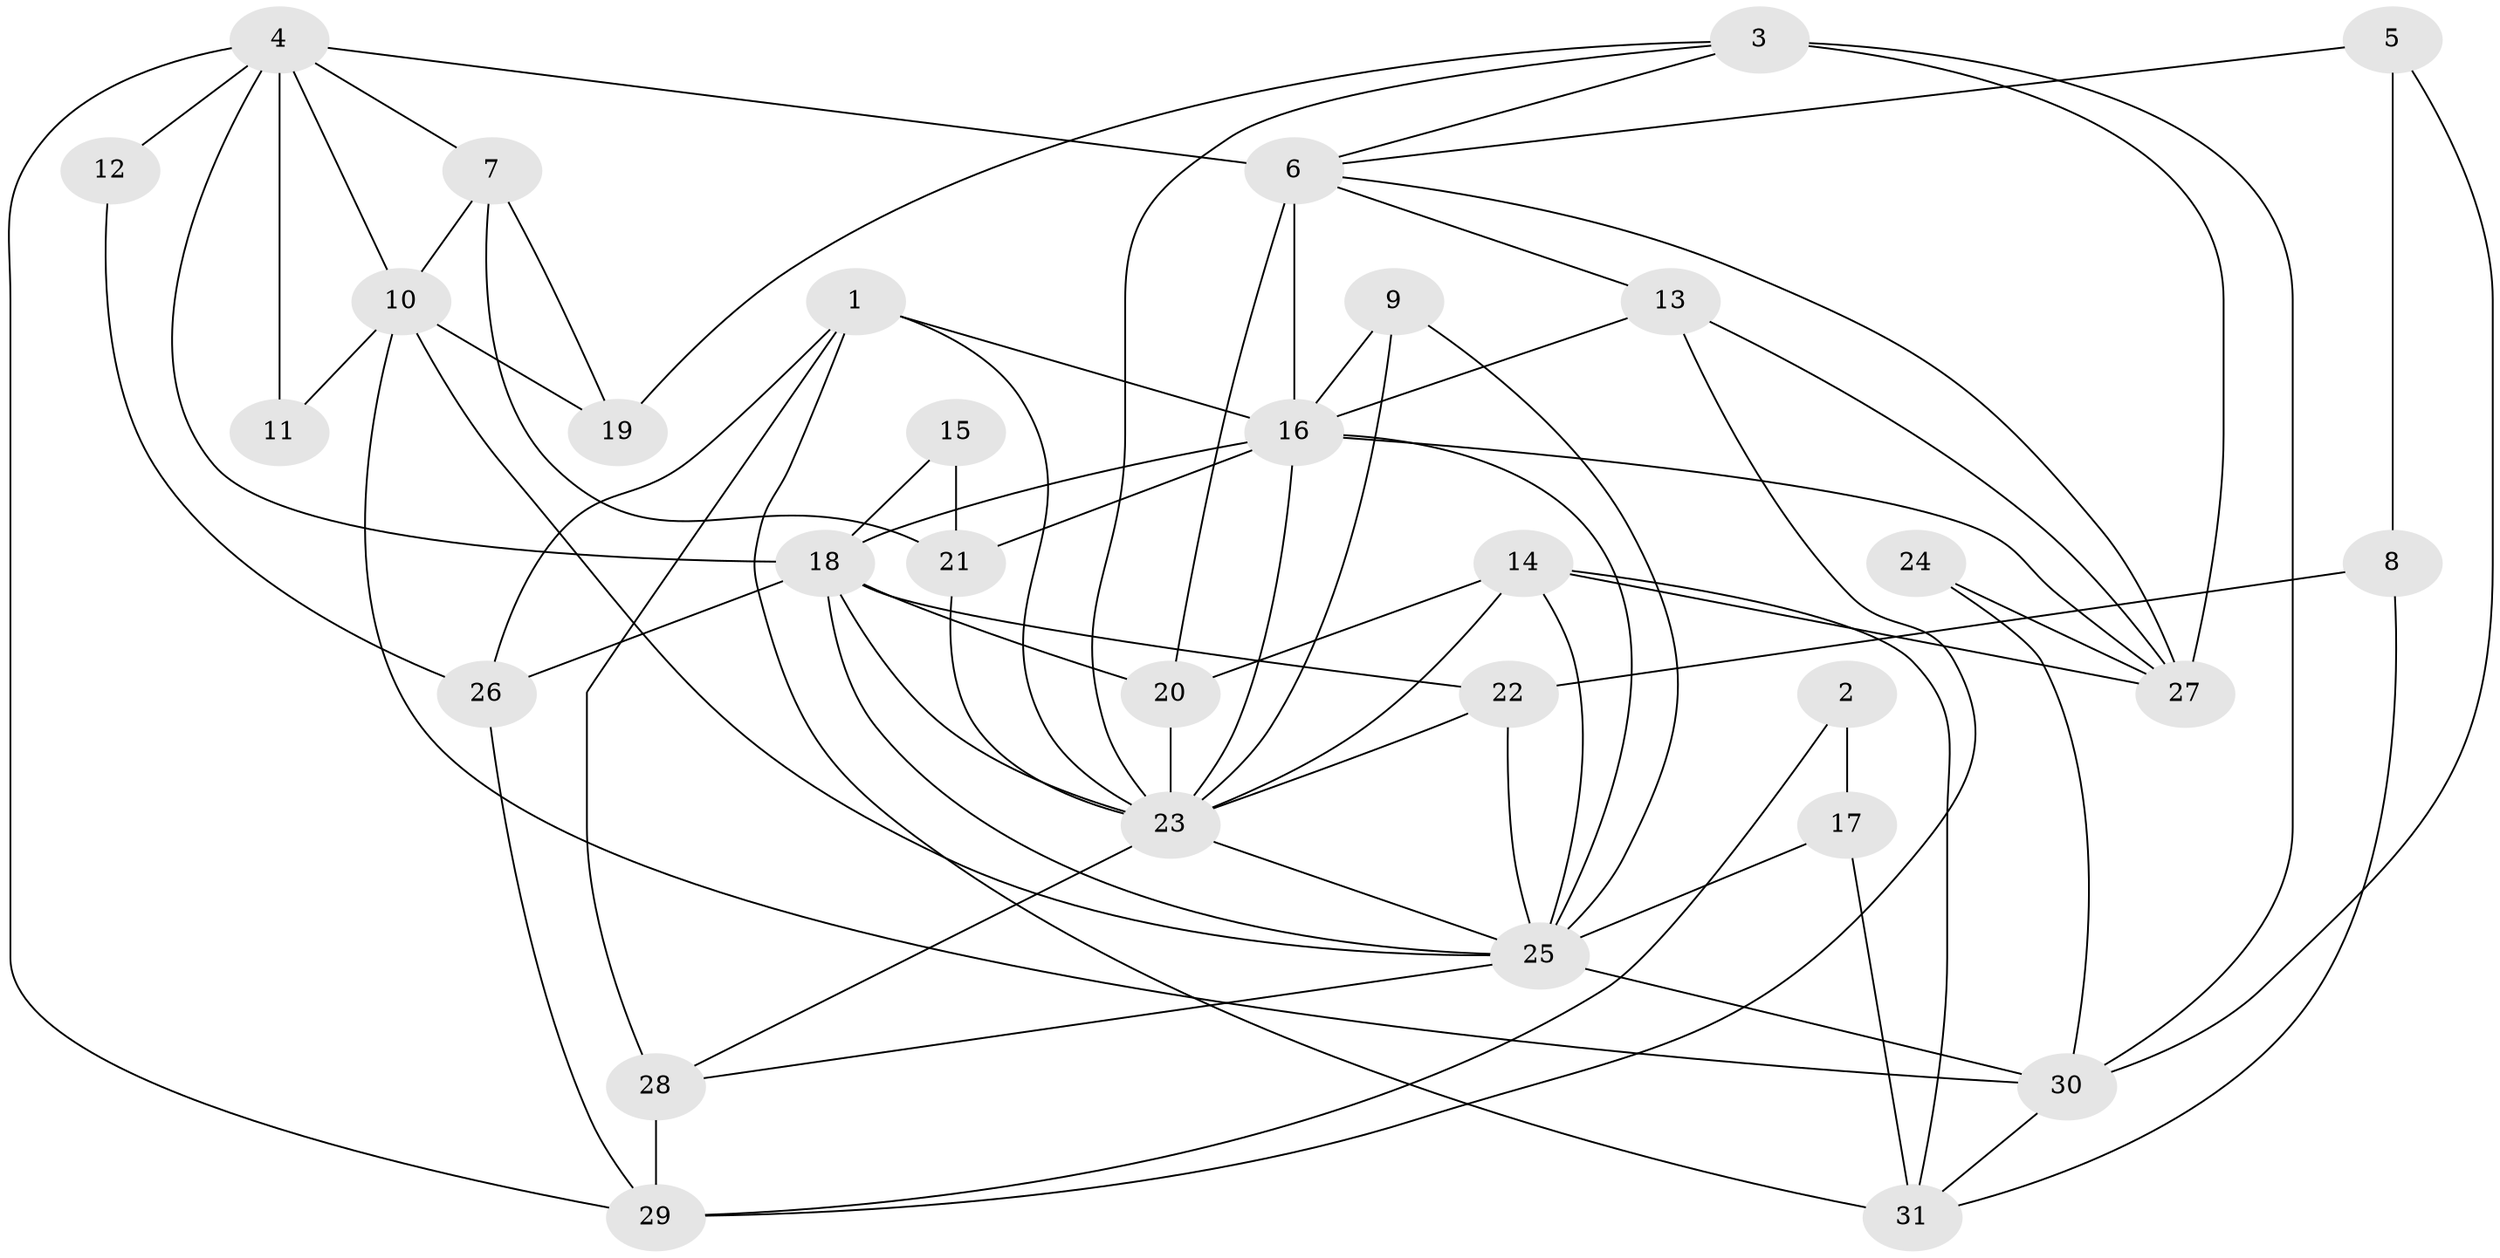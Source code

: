 // original degree distribution, {5: 0.14516129032258066, 6: 0.16129032258064516, 3: 0.16129032258064516, 4: 0.3225806451612903, 2: 0.1935483870967742, 9: 0.016129032258064516}
// Generated by graph-tools (version 1.1) at 2025/02/03/09/25 03:02:14]
// undirected, 31 vertices, 74 edges
graph export_dot {
graph [start="1"]
  node [color=gray90,style=filled];
  1;
  2;
  3;
  4;
  5;
  6;
  7;
  8;
  9;
  10;
  11;
  12;
  13;
  14;
  15;
  16;
  17;
  18;
  19;
  20;
  21;
  22;
  23;
  24;
  25;
  26;
  27;
  28;
  29;
  30;
  31;
  1 -- 16 [weight=1.0];
  1 -- 23 [weight=1.0];
  1 -- 26 [weight=1.0];
  1 -- 28 [weight=1.0];
  1 -- 31 [weight=1.0];
  2 -- 17 [weight=1.0];
  2 -- 29 [weight=1.0];
  3 -- 6 [weight=1.0];
  3 -- 19 [weight=1.0];
  3 -- 23 [weight=1.0];
  3 -- 27 [weight=2.0];
  3 -- 30 [weight=1.0];
  4 -- 6 [weight=2.0];
  4 -- 7 [weight=1.0];
  4 -- 10 [weight=1.0];
  4 -- 11 [weight=2.0];
  4 -- 12 [weight=1.0];
  4 -- 18 [weight=1.0];
  4 -- 29 [weight=1.0];
  5 -- 6 [weight=1.0];
  5 -- 8 [weight=1.0];
  5 -- 30 [weight=1.0];
  6 -- 13 [weight=1.0];
  6 -- 16 [weight=2.0];
  6 -- 20 [weight=1.0];
  6 -- 27 [weight=1.0];
  7 -- 10 [weight=1.0];
  7 -- 19 [weight=1.0];
  7 -- 21 [weight=1.0];
  8 -- 22 [weight=1.0];
  8 -- 31 [weight=1.0];
  9 -- 16 [weight=2.0];
  9 -- 23 [weight=1.0];
  9 -- 25 [weight=2.0];
  10 -- 11 [weight=1.0];
  10 -- 19 [weight=1.0];
  10 -- 25 [weight=1.0];
  10 -- 30 [weight=1.0];
  12 -- 26 [weight=1.0];
  13 -- 16 [weight=1.0];
  13 -- 27 [weight=1.0];
  13 -- 29 [weight=1.0];
  14 -- 20 [weight=2.0];
  14 -- 23 [weight=1.0];
  14 -- 25 [weight=1.0];
  14 -- 27 [weight=1.0];
  14 -- 31 [weight=1.0];
  15 -- 18 [weight=2.0];
  15 -- 21 [weight=1.0];
  16 -- 18 [weight=1.0];
  16 -- 21 [weight=1.0];
  16 -- 23 [weight=1.0];
  16 -- 25 [weight=1.0];
  16 -- 27 [weight=1.0];
  17 -- 25 [weight=2.0];
  17 -- 31 [weight=2.0];
  18 -- 20 [weight=1.0];
  18 -- 22 [weight=1.0];
  18 -- 23 [weight=1.0];
  18 -- 25 [weight=1.0];
  18 -- 26 [weight=2.0];
  20 -- 23 [weight=1.0];
  21 -- 23 [weight=2.0];
  22 -- 23 [weight=1.0];
  22 -- 25 [weight=1.0];
  23 -- 25 [weight=2.0];
  23 -- 28 [weight=1.0];
  24 -- 27 [weight=1.0];
  24 -- 30 [weight=1.0];
  25 -- 28 [weight=1.0];
  25 -- 30 [weight=1.0];
  26 -- 29 [weight=1.0];
  28 -- 29 [weight=1.0];
  30 -- 31 [weight=1.0];
}
